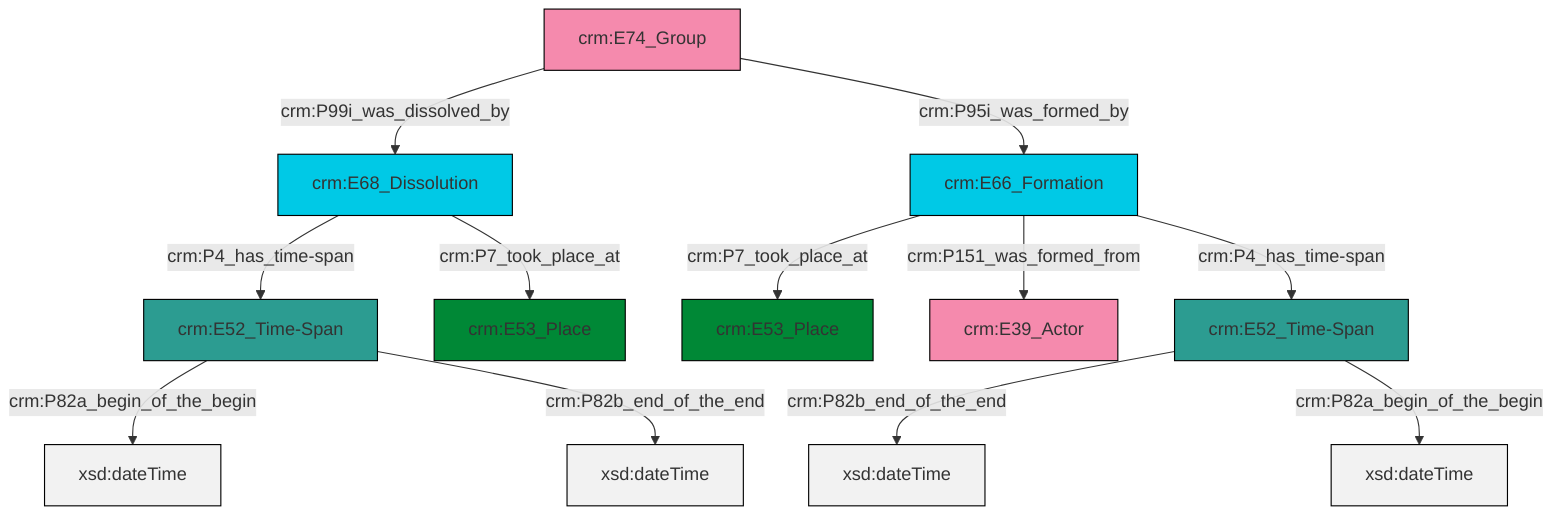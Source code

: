 graph TD
classDef Literal fill:#f2f2f2,stroke:#000000;
classDef CRM_Entity fill:#FFFFFF,stroke:#000000;
classDef Temporal_Entity fill:#00C9E6, stroke:#000000;
classDef Type fill:#E18312, stroke:#000000;
classDef Time-Span fill:#2C9C91, stroke:#000000;
classDef Appellation fill:#FFEB7F, stroke:#000000;
classDef Place fill:#008836, stroke:#000000;
classDef Persistent_Item fill:#B266B2, stroke:#000000;
classDef Conceptual_Object fill:#FFD700, stroke:#000000;
classDef Physical_Thing fill:#D2B48C, stroke:#000000;
classDef Actor fill:#f58aad, stroke:#000000;
classDef PC_Classes fill:#4ce600, stroke:#000000;
classDef Multi fill:#cccccc,stroke:#000000;

0["crm:E52_Time-Span"]:::Time-Span -->|crm:P82a_begin_of_the_begin| 10[xsd:dateTime]:::Literal
0["crm:E52_Time-Span"]:::Time-Span -->|crm:P82b_end_of_the_end| 13[xsd:dateTime]:::Literal
8["crm:E66_Formation"]:::Temporal_Entity -->|crm:P7_took_place_at| 6["crm:E53_Place"]:::Place
11["crm:E68_Dissolution"]:::Temporal_Entity -->|crm:P7_took_place_at| 2["crm:E53_Place"]:::Place
11["crm:E68_Dissolution"]:::Temporal_Entity -->|crm:P4_has_time-span| 0["crm:E52_Time-Span"]:::Time-Span
4["crm:E74_Group"]:::Actor -->|crm:P99i_was_dissolved_by| 11["crm:E68_Dissolution"]:::Temporal_Entity
8["crm:E66_Formation"]:::Temporal_Entity -->|crm:P151_was_formed_from| 14["crm:E39_Actor"]:::Actor
15["crm:E52_Time-Span"]:::Time-Span -->|crm:P82b_end_of_the_end| 16[xsd:dateTime]:::Literal
15["crm:E52_Time-Span"]:::Time-Span -->|crm:P82a_begin_of_the_begin| 17[xsd:dateTime]:::Literal
8["crm:E66_Formation"]:::Temporal_Entity -->|crm:P4_has_time-span| 15["crm:E52_Time-Span"]:::Time-Span
4["crm:E74_Group"]:::Actor -->|crm:P95i_was_formed_by| 8["crm:E66_Formation"]:::Temporal_Entity